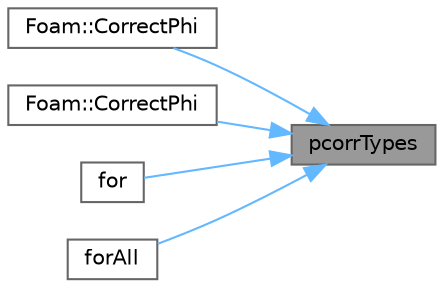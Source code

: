 digraph "pcorrTypes"
{
 // LATEX_PDF_SIZE
  bgcolor="transparent";
  edge [fontname=Helvetica,fontsize=10,labelfontname=Helvetica,labelfontsize=10];
  node [fontname=Helvetica,fontsize=10,shape=box,height=0.2,width=0.4];
  rankdir="RL";
  Node1 [id="Node000001",label="pcorrTypes",height=0.2,width=0.4,color="gray40", fillcolor="grey60", style="filled", fontcolor="black",tooltip=" "];
  Node1 -> Node2 [id="edge1_Node000001_Node000002",dir="back",color="steelblue1",style="solid",tooltip=" "];
  Node2 [id="Node000002",label="Foam::CorrectPhi",height=0.2,width=0.4,color="grey40", fillcolor="white", style="filled",URL="$namespaceFoam.html#ac25e7d2bbe87588cbf10d96cc1ae09a3",tooltip=" "];
  Node1 -> Node3 [id="edge2_Node000001_Node000003",dir="back",color="steelblue1",style="solid",tooltip=" "];
  Node3 [id="Node000003",label="Foam::CorrectPhi",height=0.2,width=0.4,color="grey40", fillcolor="white", style="filled",URL="$namespaceFoam.html#ab2f887f80623731ea99863dd127a6ae7",tooltip=" "];
  Node1 -> Node4 [id="edge3_Node000001_Node000004",dir="back",color="steelblue1",style="solid",tooltip=" "];
  Node4 [id="Node000004",label="for",height=0.2,width=0.4,color="grey40", fillcolor="white", style="filled",URL="$multiphase_2interFoam_2overInterDyMFoam_2correctPhi_8H.html#a08e9babf29630a064b220d2f3f5aa249",tooltip=" "];
  Node1 -> Node5 [id="edge4_Node000001_Node000005",dir="back",color="steelblue1",style="solid",tooltip=" "];
  Node5 [id="Node000005",label="forAll",height=0.2,width=0.4,color="grey40", fillcolor="white", style="filled",URL="$compressible_2rhoPimpleFoam_2overRhoPimpleDyMFoam_2correctPhi_8H.html#a137729936fe29906b45fdea2fcde0a5f",tooltip=" "];
}

